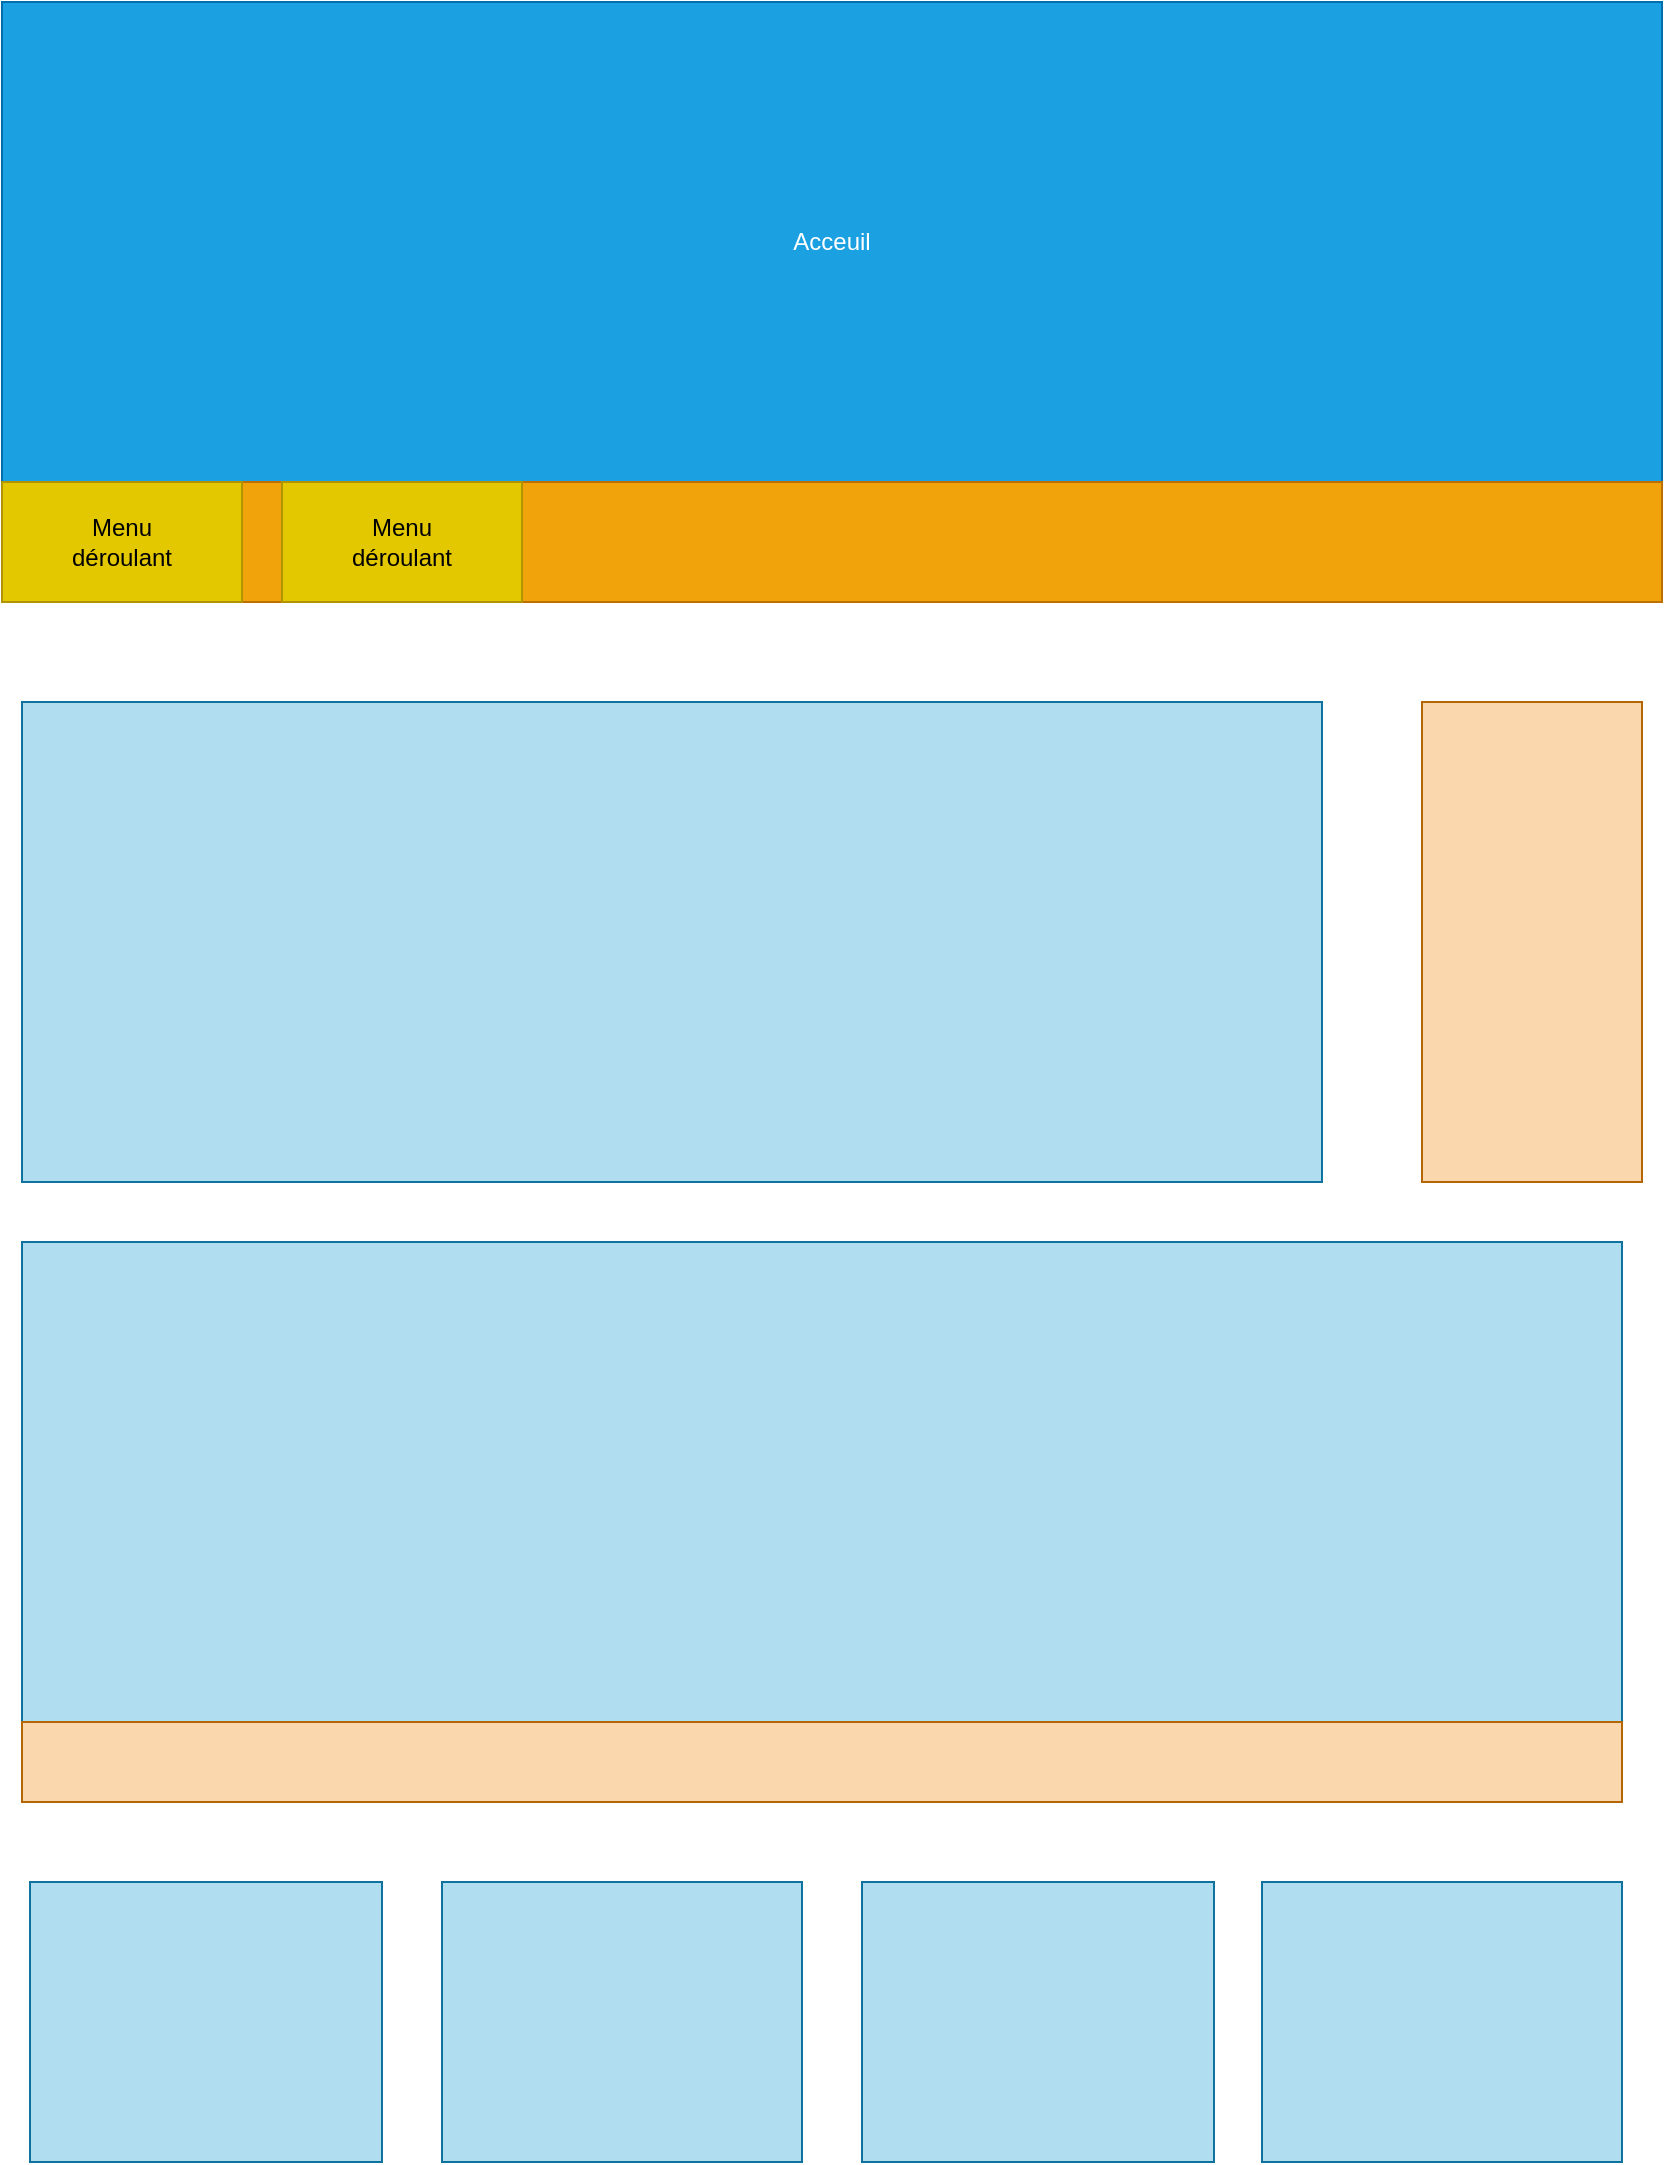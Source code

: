 <mxfile>
    <diagram id="J7-0hFkr6fQ1FUswmU0B" name="Page-1">
        <mxGraphModel dx="1018" dy="773" grid="1" gridSize="10" guides="1" tooltips="1" connect="1" arrows="1" fold="1" page="1" pageScale="1" pageWidth="827" pageHeight="1169" math="0" shadow="0">
            <root>
                <mxCell id="0"/>
                <mxCell id="1" parent="0"/>
                <mxCell id="2" value="Acceuil" style="rounded=0;whiteSpace=wrap;html=1;fillColor=#1ba1e2;fontColor=#ffffff;strokeColor=#006EAF;" parent="1" vertex="1">
                    <mxGeometry width="830" height="240" as="geometry"/>
                </mxCell>
                <mxCell id="4" value="" style="edgeStyle=none;html=1;" parent="1" source="3" target="2" edge="1">
                    <mxGeometry relative="1" as="geometry"/>
                </mxCell>
                <mxCell id="3" value="" style="rounded=0;whiteSpace=wrap;html=1;fillColor=#f0a30a;fontColor=#000000;strokeColor=#BD7000;" parent="1" vertex="1">
                    <mxGeometry y="240" width="830" height="60" as="geometry"/>
                </mxCell>
                <mxCell id="5" value="Menu&lt;br&gt;déroulant" style="rounded=0;whiteSpace=wrap;html=1;fillColor=#e3c800;fontColor=#000000;strokeColor=#B09500;" parent="1" vertex="1">
                    <mxGeometry y="240" width="120" height="60" as="geometry"/>
                </mxCell>
                <mxCell id="6" value="" style="rounded=0;whiteSpace=wrap;html=1;fillColor=#b1ddf0;strokeColor=#10739e;" parent="1" vertex="1">
                    <mxGeometry x="10" y="350" width="650" height="240" as="geometry"/>
                </mxCell>
                <mxCell id="8" value="" style="rounded=0;whiteSpace=wrap;html=1;fillColor=#fad7ac;strokeColor=#b46504;" parent="1" vertex="1">
                    <mxGeometry x="710" y="350" width="110" height="240" as="geometry"/>
                </mxCell>
                <mxCell id="9" value="" style="rounded=0;whiteSpace=wrap;html=1;fillColor=#b1ddf0;strokeColor=#10739e;" parent="1" vertex="1">
                    <mxGeometry x="10" y="620" width="800" height="240" as="geometry"/>
                </mxCell>
                <mxCell id="10" value="" style="rounded=0;whiteSpace=wrap;html=1;fillColor=#fad7ac;strokeColor=#b46504;" parent="1" vertex="1">
                    <mxGeometry x="10" y="860" width="800" height="40" as="geometry"/>
                </mxCell>
                <mxCell id="12" value="" style="rounded=0;whiteSpace=wrap;html=1;fillColor=#b1ddf0;strokeColor=#10739e;" parent="1" vertex="1">
                    <mxGeometry x="14" y="940" width="176" height="140" as="geometry"/>
                </mxCell>
                <mxCell id="13" value="" style="rounded=0;whiteSpace=wrap;html=1;fillColor=#b1ddf0;strokeColor=#10739e;" parent="1" vertex="1">
                    <mxGeometry x="220" y="940" width="180" height="140" as="geometry"/>
                </mxCell>
                <mxCell id="14" value="" style="rounded=0;whiteSpace=wrap;html=1;fillColor=#b1ddf0;strokeColor=#10739e;" parent="1" vertex="1">
                    <mxGeometry x="430" y="940" width="176" height="140" as="geometry"/>
                </mxCell>
                <mxCell id="15" value="" style="rounded=0;whiteSpace=wrap;html=1;fillColor=#b1ddf0;strokeColor=#10739e;" parent="1" vertex="1">
                    <mxGeometry x="630" y="940" width="180" height="140" as="geometry"/>
                </mxCell>
                <mxCell id="16" value="&lt;span&gt;Menu&lt;/span&gt;&lt;br&gt;&lt;span&gt;déroulant&lt;/span&gt;" style="rounded=0;whiteSpace=wrap;html=1;fillColor=#e3c800;fontColor=#000000;strokeColor=#B09500;" parent="1" vertex="1">
                    <mxGeometry x="140" y="240" width="120" height="60" as="geometry"/>
                </mxCell>
            </root>
        </mxGraphModel>
    </diagram>
</mxfile>